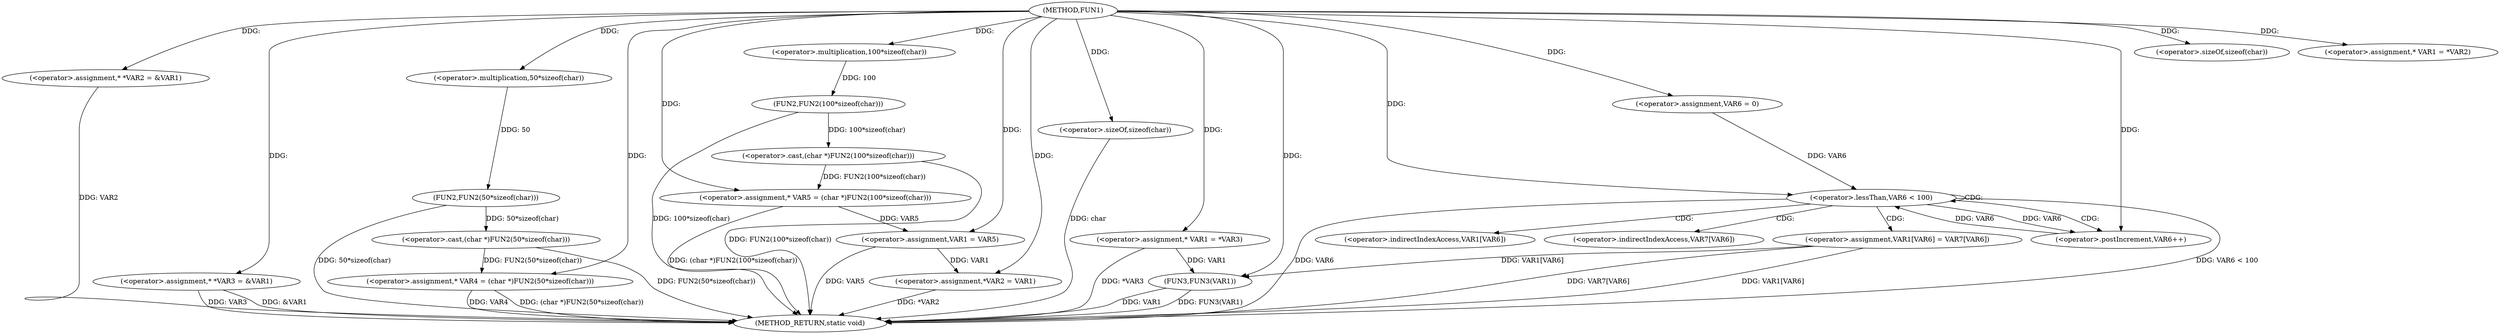 digraph FUN1 {  
"1000100" [label = "(METHOD,FUN1)" ]
"1000174" [label = "(METHOD_RETURN,static void)" ]
"1000104" [label = "(<operator>.assignment,* *VAR2 = &VAR1)" ]
"1000109" [label = "(<operator>.assignment,* *VAR3 = &VAR1)" ]
"1000114" [label = "(<operator>.assignment,* VAR4 = (char *)FUN2(50*sizeof(char)))" ]
"1000116" [label = "(<operator>.cast,(char *)FUN2(50*sizeof(char)))" ]
"1000118" [label = "(FUN2,FUN2(50*sizeof(char)))" ]
"1000119" [label = "(<operator>.multiplication,50*sizeof(char))" ]
"1000121" [label = "(<operator>.sizeOf,sizeof(char))" ]
"1000124" [label = "(<operator>.assignment,* VAR5 = (char *)FUN2(100*sizeof(char)))" ]
"1000126" [label = "(<operator>.cast,(char *)FUN2(100*sizeof(char)))" ]
"1000128" [label = "(FUN2,FUN2(100*sizeof(char)))" ]
"1000129" [label = "(<operator>.multiplication,100*sizeof(char))" ]
"1000131" [label = "(<operator>.sizeOf,sizeof(char))" ]
"1000135" [label = "(<operator>.assignment,* VAR1 = *VAR2)" ]
"1000139" [label = "(<operator>.assignment,VAR1 = VAR5)" ]
"1000142" [label = "(<operator>.assignment,*VAR2 = VAR1)" ]
"1000148" [label = "(<operator>.assignment,* VAR1 = *VAR3)" ]
"1000156" [label = "(<operator>.assignment,VAR6 = 0)" ]
"1000159" [label = "(<operator>.lessThan,VAR6 < 100)" ]
"1000162" [label = "(<operator>.postIncrement,VAR6++)" ]
"1000165" [label = "(<operator>.assignment,VAR1[VAR6] = VAR7[VAR6])" ]
"1000172" [label = "(FUN3,FUN3(VAR1))" ]
"1000166" [label = "(<operator>.indirectIndexAccess,VAR1[VAR6])" ]
"1000169" [label = "(<operator>.indirectIndexAccess,VAR7[VAR6])" ]
  "1000159" -> "1000174"  [ label = "DDG: VAR6 < 100"] 
  "1000124" -> "1000174"  [ label = "DDG: (char *)FUN2(100*sizeof(char))"] 
  "1000165" -> "1000174"  [ label = "DDG: VAR7[VAR6]"] 
  "1000104" -> "1000174"  [ label = "DDG: VAR2"] 
  "1000165" -> "1000174"  [ label = "DDG: VAR1[VAR6]"] 
  "1000128" -> "1000174"  [ label = "DDG: 100*sizeof(char)"] 
  "1000114" -> "1000174"  [ label = "DDG: VAR4"] 
  "1000116" -> "1000174"  [ label = "DDG: FUN2(50*sizeof(char))"] 
  "1000142" -> "1000174"  [ label = "DDG: *VAR2"] 
  "1000148" -> "1000174"  [ label = "DDG: *VAR3"] 
  "1000118" -> "1000174"  [ label = "DDG: 50*sizeof(char)"] 
  "1000172" -> "1000174"  [ label = "DDG: FUN3(VAR1)"] 
  "1000159" -> "1000174"  [ label = "DDG: VAR6"] 
  "1000131" -> "1000174"  [ label = "DDG: char"] 
  "1000139" -> "1000174"  [ label = "DDG: VAR5"] 
  "1000109" -> "1000174"  [ label = "DDG: VAR3"] 
  "1000172" -> "1000174"  [ label = "DDG: VAR1"] 
  "1000126" -> "1000174"  [ label = "DDG: FUN2(100*sizeof(char))"] 
  "1000109" -> "1000174"  [ label = "DDG: &VAR1"] 
  "1000114" -> "1000174"  [ label = "DDG: (char *)FUN2(50*sizeof(char))"] 
  "1000100" -> "1000104"  [ label = "DDG: "] 
  "1000100" -> "1000109"  [ label = "DDG: "] 
  "1000116" -> "1000114"  [ label = "DDG: FUN2(50*sizeof(char))"] 
  "1000100" -> "1000114"  [ label = "DDG: "] 
  "1000118" -> "1000116"  [ label = "DDG: 50*sizeof(char)"] 
  "1000119" -> "1000118"  [ label = "DDG: 50"] 
  "1000100" -> "1000119"  [ label = "DDG: "] 
  "1000100" -> "1000121"  [ label = "DDG: "] 
  "1000126" -> "1000124"  [ label = "DDG: FUN2(100*sizeof(char))"] 
  "1000100" -> "1000124"  [ label = "DDG: "] 
  "1000128" -> "1000126"  [ label = "DDG: 100*sizeof(char)"] 
  "1000129" -> "1000128"  [ label = "DDG: 100"] 
  "1000100" -> "1000129"  [ label = "DDG: "] 
  "1000100" -> "1000131"  [ label = "DDG: "] 
  "1000100" -> "1000135"  [ label = "DDG: "] 
  "1000124" -> "1000139"  [ label = "DDG: VAR5"] 
  "1000100" -> "1000139"  [ label = "DDG: "] 
  "1000139" -> "1000142"  [ label = "DDG: VAR1"] 
  "1000100" -> "1000142"  [ label = "DDG: "] 
  "1000100" -> "1000148"  [ label = "DDG: "] 
  "1000100" -> "1000156"  [ label = "DDG: "] 
  "1000156" -> "1000159"  [ label = "DDG: VAR6"] 
  "1000162" -> "1000159"  [ label = "DDG: VAR6"] 
  "1000100" -> "1000159"  [ label = "DDG: "] 
  "1000159" -> "1000162"  [ label = "DDG: VAR6"] 
  "1000100" -> "1000162"  [ label = "DDG: "] 
  "1000165" -> "1000172"  [ label = "DDG: VAR1[VAR6]"] 
  "1000148" -> "1000172"  [ label = "DDG: VAR1"] 
  "1000100" -> "1000172"  [ label = "DDG: "] 
  "1000159" -> "1000166"  [ label = "CDG: "] 
  "1000159" -> "1000162"  [ label = "CDG: "] 
  "1000159" -> "1000159"  [ label = "CDG: "] 
  "1000159" -> "1000165"  [ label = "CDG: "] 
  "1000159" -> "1000169"  [ label = "CDG: "] 
}
